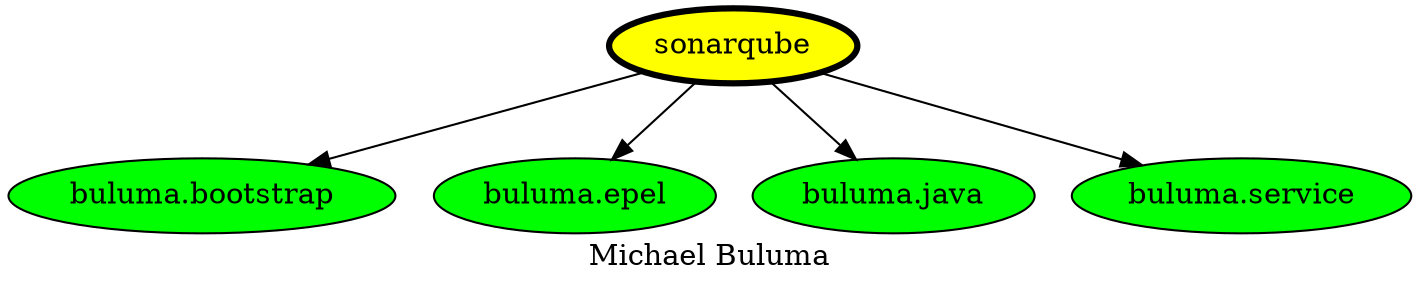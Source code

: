 digraph PhiloDilemma {
  label = "Michael Buluma" ;
  overlap=false
  {
    "sonarqube" [fillcolor=yellow style=filled penwidth=3]
    "buluma.bootstrap" [fillcolor=green style=filled]
    "buluma.epel" [fillcolor=green style=filled]
    "buluma.java" [fillcolor=green style=filled]
    "buluma.service" [fillcolor=green style=filled]
  }
  "sonarqube" -> "buluma.bootstrap"
  "sonarqube" -> "buluma.epel"
  "sonarqube" -> "buluma.java"
  "sonarqube" -> "buluma.service"
}
